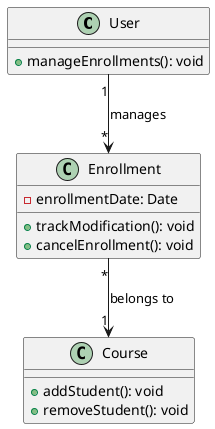 @startuml
class User {
    + manageEnrollments(): void
}

class Course {
    + addStudent(): void
    + removeStudent(): void
}

class Enrollment {
    - enrollmentDate: Date
    + trackModification(): void
    + cancelEnrollment(): void
}

User "1" --> "*" Enrollment : manages
Enrollment "*" --> "1" Course : belongs to
@enduml